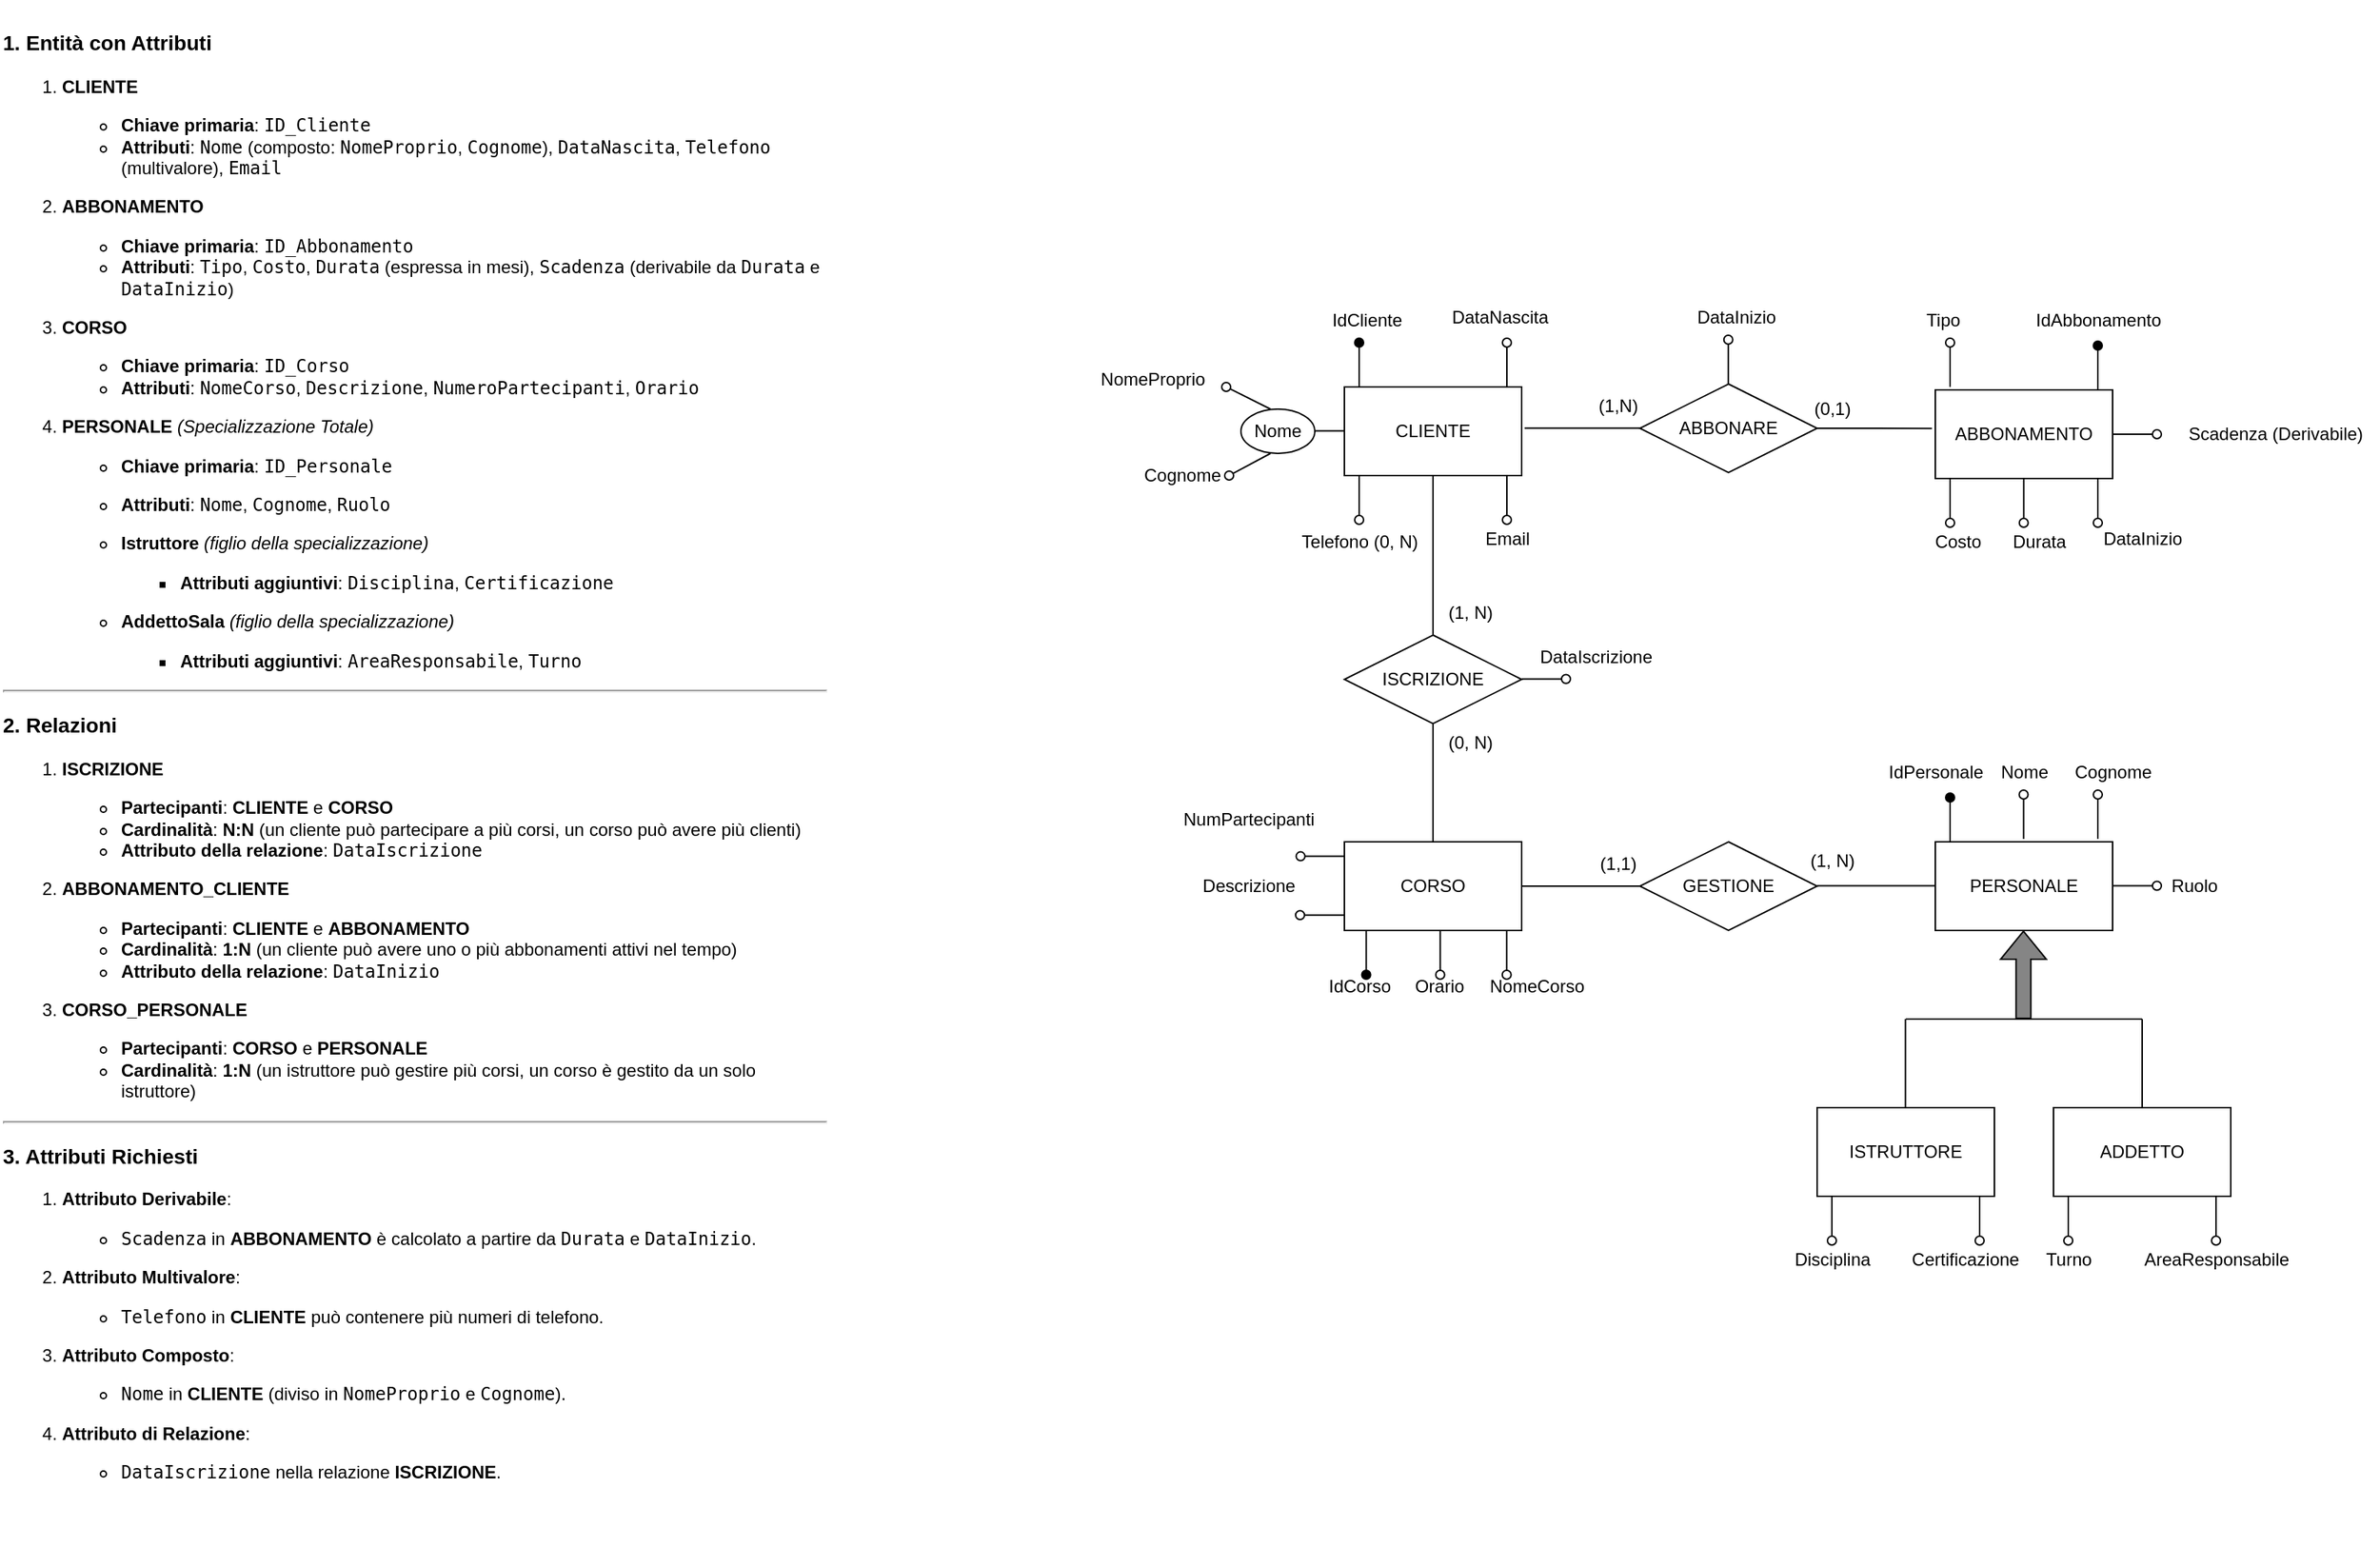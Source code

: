 <mxfile version="25.0.3">
  <diagram name="Pagina-1" id="2qj2GZJpzb1wbTNh-gF_">
    <mxGraphModel dx="2776" dy="1868" grid="1" gridSize="10" guides="1" tooltips="1" connect="1" arrows="1" fold="1" page="1" pageScale="1" pageWidth="827" pageHeight="1169" math="0" shadow="0">
      <root>
        <mxCell id="0" />
        <mxCell id="1" parent="0" />
        <mxCell id="TS1fgI1TGYpvE9dovKNg-1" value="CLIENTE" style="rounded=0;whiteSpace=wrap;html=1;" parent="1" vertex="1">
          <mxGeometry x="-120" y="192" width="120" height="60" as="geometry" />
        </mxCell>
        <mxCell id="TS1fgI1TGYpvE9dovKNg-2" value="&lt;div&gt;ABBONAMENTO&lt;/div&gt;" style="rounded=0;whiteSpace=wrap;html=1;" parent="1" vertex="1">
          <mxGeometry x="280" y="194" width="120" height="60" as="geometry" />
        </mxCell>
        <mxCell id="TS1fgI1TGYpvE9dovKNg-3" value="&lt;div&gt;CORSO&lt;/div&gt;" style="rounded=0;whiteSpace=wrap;html=1;" parent="1" vertex="1">
          <mxGeometry x="-120" y="500" width="120" height="60" as="geometry" />
        </mxCell>
        <mxCell id="TS1fgI1TGYpvE9dovKNg-4" value="PERSONALE" style="rounded=0;whiteSpace=wrap;html=1;" parent="1" vertex="1">
          <mxGeometry x="280" y="500" width="120" height="60" as="geometry" />
        </mxCell>
        <mxCell id="fKOpoRJPvV8tH2656EXo-1" value="" style="shape=flexArrow;endArrow=classic;html=1;rounded=0;fillColor=#858585;fillStyle=auto;strokeColor=default;gradientColor=none;" parent="1" edge="1">
          <mxGeometry width="50" height="50" relative="1" as="geometry">
            <mxPoint x="339.67" y="620" as="sourcePoint" />
            <mxPoint x="339.67" y="560" as="targetPoint" />
          </mxGeometry>
        </mxCell>
        <mxCell id="fKOpoRJPvV8tH2656EXo-3" value="" style="endArrow=none;html=1;rounded=0;" parent="1" edge="1">
          <mxGeometry width="50" height="50" relative="1" as="geometry">
            <mxPoint x="260" y="620" as="sourcePoint" />
            <mxPoint x="340" y="620" as="targetPoint" />
          </mxGeometry>
        </mxCell>
        <mxCell id="fKOpoRJPvV8tH2656EXo-4" value="" style="endArrow=none;html=1;rounded=0;" parent="1" edge="1">
          <mxGeometry width="50" height="50" relative="1" as="geometry">
            <mxPoint x="340" y="620" as="sourcePoint" />
            <mxPoint x="420" y="620" as="targetPoint" />
          </mxGeometry>
        </mxCell>
        <mxCell id="fKOpoRJPvV8tH2656EXo-7" value="" style="endArrow=oval;html=1;rounded=1;curved=0;strokeColor=default;strokeWidth=1;jumpStyle=none;endFill=1;" parent="1" edge="1">
          <mxGeometry width="50" height="50" relative="1" as="geometry">
            <mxPoint x="-110" y="192" as="sourcePoint" />
            <mxPoint x="-110" y="162" as="targetPoint" />
          </mxGeometry>
        </mxCell>
        <mxCell id="fKOpoRJPvV8tH2656EXo-11" value="&lt;div&gt;IdCliente&lt;/div&gt;" style="text;html=1;align=center;verticalAlign=middle;resizable=0;points=[];autosize=1;strokeColor=none;fillColor=none;" parent="1" vertex="1">
          <mxGeometry x="-140" y="132" width="70" height="30" as="geometry" />
        </mxCell>
        <mxCell id="fKOpoRJPvV8tH2656EXo-16" value="" style="endArrow=oval;html=1;rounded=1;curved=0;strokeColor=default;strokeWidth=1;jumpStyle=none;endFill=0;" parent="1" edge="1">
          <mxGeometry width="50" height="50" relative="1" as="geometry">
            <mxPoint x="-120" y="221.81" as="sourcePoint" />
            <mxPoint x="-150" y="221.81" as="targetPoint" />
          </mxGeometry>
        </mxCell>
        <mxCell id="fKOpoRJPvV8tH2656EXo-17" value="Nome" style="ellipse;whiteSpace=wrap;html=1;" parent="1" vertex="1">
          <mxGeometry x="-190" y="207" width="50" height="30" as="geometry" />
        </mxCell>
        <mxCell id="fKOpoRJPvV8tH2656EXo-18" value="" style="endArrow=oval;html=1;rounded=1;curved=0;strokeColor=default;strokeWidth=1;jumpStyle=none;endFill=0;" parent="1" edge="1">
          <mxGeometry width="50" height="50" relative="1" as="geometry">
            <mxPoint x="-170" y="207" as="sourcePoint" />
            <mxPoint x="-200" y="192" as="targetPoint" />
          </mxGeometry>
        </mxCell>
        <mxCell id="fKOpoRJPvV8tH2656EXo-19" value="NomeProprio" style="text;html=1;align=center;verticalAlign=middle;resizable=0;points=[];autosize=1;strokeColor=none;fillColor=none;" parent="1" vertex="1">
          <mxGeometry x="-300" y="172" width="100" height="30" as="geometry" />
        </mxCell>
        <mxCell id="fKOpoRJPvV8tH2656EXo-20" value="" style="endArrow=oval;html=1;rounded=1;curved=0;strokeColor=default;strokeWidth=1;jumpStyle=none;endFill=0;" parent="1" edge="1">
          <mxGeometry width="50" height="50" relative="1" as="geometry">
            <mxPoint x="-170" y="237" as="sourcePoint" />
            <mxPoint x="-198" y="252" as="targetPoint" />
          </mxGeometry>
        </mxCell>
        <mxCell id="fKOpoRJPvV8tH2656EXo-21" value="Cognome" style="text;html=1;align=center;verticalAlign=middle;resizable=0;points=[];autosize=1;strokeColor=none;fillColor=none;" parent="1" vertex="1">
          <mxGeometry x="-270" y="237" width="80" height="30" as="geometry" />
        </mxCell>
        <mxCell id="63A-T530-Y_BiI_bm_w9-2" value="&lt;h3&gt;&lt;strong&gt;1. Entità con Attributi&lt;/strong&gt;&lt;/h3&gt;&lt;ol&gt;&lt;li&gt;&lt;p&gt;&lt;strong&gt;CLIENTE&lt;/strong&gt;&lt;/p&gt;&lt;ul&gt;&lt;li&gt;&lt;strong&gt;Chiave primaria&lt;/strong&gt;: &lt;code&gt;ID_Cliente&lt;/code&gt;&lt;/li&gt;&lt;li&gt;&lt;strong&gt;Attributi&lt;/strong&gt;: &lt;code&gt;Nome&lt;/code&gt; (composto: &lt;code&gt;NomeProprio&lt;/code&gt;, &lt;code&gt;Cognome&lt;/code&gt;), &lt;code&gt;DataNascita&lt;/code&gt;, &lt;code&gt;Telefono&lt;/code&gt; (multivalore), &lt;code&gt;Email&lt;/code&gt;&lt;/li&gt;&lt;/ul&gt;&lt;/li&gt;&lt;li&gt;&lt;p&gt;&lt;strong&gt;ABBONAMENTO&lt;/strong&gt;&lt;/p&gt;&lt;ul&gt;&lt;li&gt;&lt;strong&gt;Chiave primaria&lt;/strong&gt;: &lt;code&gt;ID_Abbonamento&lt;/code&gt;&lt;/li&gt;&lt;li&gt;&lt;strong&gt;Attributi&lt;/strong&gt;: &lt;code&gt;Tipo&lt;/code&gt;, &lt;code&gt;Costo&lt;/code&gt;, &lt;code&gt;Durata&lt;/code&gt; (espressa in mesi), &lt;code&gt;Scadenza&lt;/code&gt; (derivabile da &lt;code&gt;Durata&lt;/code&gt; e &lt;code&gt;DataInizio&lt;/code&gt;)&lt;/li&gt;&lt;/ul&gt;&lt;/li&gt;&lt;li&gt;&lt;p&gt;&lt;strong&gt;CORSO&lt;/strong&gt;&lt;/p&gt;&lt;ul&gt;&lt;li&gt;&lt;strong&gt;Chiave primaria&lt;/strong&gt;: &lt;code&gt;ID_Corso&lt;/code&gt;&lt;/li&gt;&lt;li&gt;&lt;strong&gt;Attributi&lt;/strong&gt;: &lt;code&gt;NomeCorso&lt;/code&gt;, &lt;code&gt;Descrizione&lt;/code&gt;, &lt;code&gt;NumeroPartecipanti&lt;/code&gt;, &lt;code&gt;Orario&lt;/code&gt;&lt;/li&gt;&lt;/ul&gt;&lt;/li&gt;&lt;li&gt;&lt;p&gt;&lt;strong&gt;PERSONALE&lt;/strong&gt; &lt;em&gt;(Specializzazione Totale)&lt;/em&gt;&lt;/p&gt;&lt;ul&gt;&lt;li&gt;&lt;p&gt;&lt;strong&gt;Chiave primaria&lt;/strong&gt;: &lt;code&gt;ID_Personale&lt;/code&gt;&lt;/p&gt;&lt;/li&gt;&lt;li&gt;&lt;p&gt;&lt;strong&gt;Attributi&lt;/strong&gt;: &lt;code&gt;Nome&lt;/code&gt;, &lt;code&gt;Cognome&lt;/code&gt;, &lt;code&gt;Ruolo&lt;/code&gt;&lt;/p&gt;&lt;/li&gt;&lt;li&gt;&lt;p&gt;&lt;strong&gt;Istruttore&lt;/strong&gt; &lt;em&gt;(figlio della specializzazione)&lt;/em&gt;&lt;/p&gt;&lt;ul&gt;&lt;li&gt;&lt;strong&gt;Attributi aggiuntivi&lt;/strong&gt;: &lt;code&gt;Disciplina&lt;/code&gt;, &lt;code&gt;Certificazione&lt;/code&gt;&lt;/li&gt;&lt;/ul&gt;&lt;/li&gt;&lt;li&gt;&lt;p&gt;&lt;strong&gt;AddettoSala&lt;/strong&gt; &lt;em&gt;(figlio della specializzazione)&lt;/em&gt;&lt;/p&gt;&lt;ul&gt;&lt;li&gt;&lt;strong&gt;Attributi aggiuntivi&lt;/strong&gt;: &lt;code&gt;AreaResponsabile&lt;/code&gt;, &lt;code&gt;Turno&lt;/code&gt;&lt;/li&gt;&lt;/ul&gt;&lt;/li&gt;&lt;/ul&gt;&lt;/li&gt;&lt;/ol&gt;&lt;hr&gt;&lt;h3&gt;&lt;strong&gt;2. Relazioni&lt;/strong&gt;&lt;/h3&gt;&lt;ol&gt;&lt;li&gt;&lt;p&gt;&lt;strong&gt;ISCRIZIONE&lt;/strong&gt;&lt;/p&gt;&lt;ul&gt;&lt;li&gt;&lt;strong&gt;Partecipanti&lt;/strong&gt;: &lt;strong&gt;CLIENTE&lt;/strong&gt; e &lt;strong&gt;CORSO&lt;/strong&gt;&lt;/li&gt;&lt;li&gt;&lt;strong&gt;Cardinalità&lt;/strong&gt;: &lt;strong&gt;N:N&lt;/strong&gt; (un cliente può partecipare a più corsi, un corso può avere più clienti)&lt;/li&gt;&lt;li&gt;&lt;strong&gt;Attributo della relazione&lt;/strong&gt;: &lt;code&gt;DataIscrizione&lt;/code&gt;&lt;/li&gt;&lt;/ul&gt;&lt;/li&gt;&lt;li&gt;&lt;p&gt;&lt;strong&gt;ABBONAMENTO_CLIENTE&lt;/strong&gt;&lt;/p&gt;&lt;ul&gt;&lt;li&gt;&lt;strong&gt;Partecipanti&lt;/strong&gt;: &lt;strong&gt;CLIENTE&lt;/strong&gt; e &lt;strong&gt;ABBONAMENTO&lt;/strong&gt;&lt;/li&gt;&lt;li&gt;&lt;strong&gt;Cardinalità&lt;/strong&gt;: &lt;strong&gt;1:N&lt;/strong&gt; (un cliente può avere uno o più abbonamenti attivi nel tempo)&lt;/li&gt;&lt;li&gt;&lt;strong&gt;Attributo della relazione&lt;/strong&gt;: &lt;code&gt;DataInizio&lt;/code&gt;&lt;/li&gt;&lt;/ul&gt;&lt;/li&gt;&lt;li&gt;&lt;p&gt;&lt;strong&gt;CORSO_PERSONALE&lt;/strong&gt;&lt;/p&gt;&lt;ul&gt;&lt;li&gt;&lt;strong&gt;Partecipanti&lt;/strong&gt;: &lt;strong&gt;CORSO&lt;/strong&gt; e &lt;strong&gt;PERSONALE&lt;/strong&gt;&lt;/li&gt;&lt;li&gt;&lt;strong&gt;Cardinalità&lt;/strong&gt;: &lt;strong&gt;1:N&lt;/strong&gt; (un istruttore può gestire più corsi, un corso è gestito da un solo istruttore)&lt;/li&gt;&lt;/ul&gt;&lt;/li&gt;&lt;/ol&gt;&lt;hr&gt;&lt;h3&gt;&lt;strong&gt;3. Attributi Richiesti&lt;/strong&gt;&lt;/h3&gt;&lt;ol&gt;&lt;li&gt;&lt;p&gt;&lt;strong&gt;Attributo Derivabile&lt;/strong&gt;:&lt;/p&gt;&lt;ul&gt;&lt;li&gt;&lt;code&gt;Scadenza&lt;/code&gt; in &lt;strong&gt;ABBONAMENTO&lt;/strong&gt; è calcolato a partire da &lt;code&gt;Durata&lt;/code&gt; e &lt;code&gt;DataInizio&lt;/code&gt;.&lt;/li&gt;&lt;/ul&gt;&lt;/li&gt;&lt;li&gt;&lt;p&gt;&lt;strong&gt;Attributo Multivalore&lt;/strong&gt;:&lt;/p&gt;&lt;ul&gt;&lt;li&gt;&lt;code&gt;Telefono&lt;/code&gt; in &lt;strong&gt;CLIENTE&lt;/strong&gt; può contenere più numeri di telefono.&lt;/li&gt;&lt;/ul&gt;&lt;/li&gt;&lt;li&gt;&lt;p&gt;&lt;strong&gt;Attributo Composto&lt;/strong&gt;:&lt;/p&gt;&lt;ul&gt;&lt;li&gt;&lt;code&gt;Nome&lt;/code&gt; in &lt;strong&gt;CLIENTE&lt;/strong&gt; (diviso in &lt;code&gt;NomeProprio&lt;/code&gt; e &lt;code&gt;Cognome&lt;/code&gt;).&lt;/li&gt;&lt;/ul&gt;&lt;/li&gt;&lt;li&gt;&lt;p&gt;&lt;strong&gt;Attributo di Relazione&lt;/strong&gt;:&lt;/p&gt;&lt;ul&gt;&lt;li&gt;&lt;code&gt;DataIscrizione&lt;/code&gt; nella relazione &lt;strong&gt;ISCRIZIONE&lt;/strong&gt;.&lt;/li&gt;&lt;/ul&gt;&lt;/li&gt;&lt;/ol&gt;" style="text;whiteSpace=wrap;html=1;" vertex="1" parent="1">
          <mxGeometry x="-1030" y="-70" width="560" height="1060" as="geometry" />
        </mxCell>
        <mxCell id="63A-T530-Y_BiI_bm_w9-4" value="" style="endArrow=oval;html=1;rounded=1;curved=0;strokeColor=default;strokeWidth=1;jumpStyle=none;endFill=0;" edge="1" parent="1">
          <mxGeometry width="50" height="50" relative="1" as="geometry">
            <mxPoint x="-10" y="192" as="sourcePoint" />
            <mxPoint x="-10" y="162" as="targetPoint" />
          </mxGeometry>
        </mxCell>
        <mxCell id="63A-T530-Y_BiI_bm_w9-5" value="DataNascita" style="text;html=1;align=center;verticalAlign=middle;resizable=0;points=[];autosize=1;strokeColor=none;fillColor=none;" vertex="1" parent="1">
          <mxGeometry x="-60" y="130" width="90" height="30" as="geometry" />
        </mxCell>
        <mxCell id="63A-T530-Y_BiI_bm_w9-6" value="" style="endArrow=oval;html=1;rounded=1;curved=0;strokeColor=default;strokeWidth=1;jumpStyle=none;endFill=0;" edge="1" parent="1">
          <mxGeometry width="50" height="50" relative="1" as="geometry">
            <mxPoint x="-110" y="252" as="sourcePoint" />
            <mxPoint x="-110" y="282" as="targetPoint" />
          </mxGeometry>
        </mxCell>
        <mxCell id="63A-T530-Y_BiI_bm_w9-7" value="&lt;div&gt;Telefono (0, N)&lt;/div&gt;" style="text;html=1;align=center;verticalAlign=middle;resizable=0;points=[];autosize=1;strokeColor=none;fillColor=none;" vertex="1" parent="1">
          <mxGeometry x="-160" y="282" width="100" height="30" as="geometry" />
        </mxCell>
        <mxCell id="63A-T530-Y_BiI_bm_w9-8" value="" style="endArrow=oval;html=1;rounded=1;curved=0;strokeColor=default;strokeWidth=1;jumpStyle=none;endFill=0;" edge="1" parent="1">
          <mxGeometry width="50" height="50" relative="1" as="geometry">
            <mxPoint x="-10" y="252" as="sourcePoint" />
            <mxPoint x="-10" y="282" as="targetPoint" />
          </mxGeometry>
        </mxCell>
        <mxCell id="63A-T530-Y_BiI_bm_w9-9" value="&lt;div&gt;Email&lt;/div&gt;" style="text;html=1;align=center;verticalAlign=middle;resizable=0;points=[];autosize=1;strokeColor=none;fillColor=none;" vertex="1" parent="1">
          <mxGeometry x="-35" y="280" width="50" height="30" as="geometry" />
        </mxCell>
        <mxCell id="63A-T530-Y_BiI_bm_w9-10" value="" style="endArrow=oval;html=1;rounded=1;curved=0;strokeColor=default;strokeWidth=1;jumpStyle=none;endFill=1;" edge="1" parent="1">
          <mxGeometry width="50" height="50" relative="1" as="geometry">
            <mxPoint x="390" y="194" as="sourcePoint" />
            <mxPoint x="390" y="164" as="targetPoint" />
          </mxGeometry>
        </mxCell>
        <mxCell id="63A-T530-Y_BiI_bm_w9-11" value="" style="endArrow=oval;html=1;rounded=1;curved=0;strokeColor=default;strokeWidth=1;jumpStyle=none;endFill=0;" edge="1" parent="1">
          <mxGeometry width="50" height="50" relative="1" as="geometry">
            <mxPoint x="290" y="192" as="sourcePoint" />
            <mxPoint x="290" y="162" as="targetPoint" />
          </mxGeometry>
        </mxCell>
        <mxCell id="63A-T530-Y_BiI_bm_w9-12" value="IdAbbonamento" style="text;html=1;align=center;verticalAlign=middle;resizable=0;points=[];autosize=1;strokeColor=none;fillColor=none;" vertex="1" parent="1">
          <mxGeometry x="335" y="132" width="110" height="30" as="geometry" />
        </mxCell>
        <mxCell id="63A-T530-Y_BiI_bm_w9-13" value="Tipo" style="text;html=1;align=center;verticalAlign=middle;resizable=0;points=[];autosize=1;strokeColor=none;fillColor=none;" vertex="1" parent="1">
          <mxGeometry x="260" y="132" width="50" height="30" as="geometry" />
        </mxCell>
        <mxCell id="63A-T530-Y_BiI_bm_w9-14" value="" style="endArrow=oval;html=1;rounded=1;curved=0;strokeColor=default;strokeWidth=1;jumpStyle=none;endFill=0;" edge="1" parent="1">
          <mxGeometry width="50" height="50" relative="1" as="geometry">
            <mxPoint x="290" y="254" as="sourcePoint" />
            <mxPoint x="290" y="284" as="targetPoint" />
          </mxGeometry>
        </mxCell>
        <mxCell id="63A-T530-Y_BiI_bm_w9-15" value="Costo" style="text;html=1;align=center;verticalAlign=middle;resizable=0;points=[];autosize=1;strokeColor=none;fillColor=none;" vertex="1" parent="1">
          <mxGeometry x="270" y="282" width="50" height="30" as="geometry" />
        </mxCell>
        <mxCell id="63A-T530-Y_BiI_bm_w9-16" value="" style="endArrow=oval;html=1;rounded=1;curved=0;strokeColor=default;strokeWidth=1;jumpStyle=none;endFill=0;" edge="1" parent="1">
          <mxGeometry width="50" height="50" relative="1" as="geometry">
            <mxPoint x="339.85" y="254" as="sourcePoint" />
            <mxPoint x="339.85" y="284" as="targetPoint" />
          </mxGeometry>
        </mxCell>
        <mxCell id="63A-T530-Y_BiI_bm_w9-17" value="Durata" style="text;html=1;align=center;verticalAlign=middle;resizable=0;points=[];autosize=1;strokeColor=none;fillColor=none;" vertex="1" parent="1">
          <mxGeometry x="320" y="282" width="60" height="30" as="geometry" />
        </mxCell>
        <mxCell id="63A-T530-Y_BiI_bm_w9-18" value="" style="endArrow=oval;html=1;rounded=1;curved=0;strokeColor=default;strokeWidth=1;jumpStyle=none;endFill=0;" edge="1" parent="1">
          <mxGeometry width="50" height="50" relative="1" as="geometry">
            <mxPoint x="400" y="224" as="sourcePoint" />
            <mxPoint x="430" y="224" as="targetPoint" />
          </mxGeometry>
        </mxCell>
        <mxCell id="63A-T530-Y_BiI_bm_w9-19" value="Scadenza (Derivabile)" style="text;html=1;align=center;verticalAlign=middle;resizable=0;points=[];autosize=1;strokeColor=none;fillColor=none;" vertex="1" parent="1">
          <mxGeometry x="440" y="209" width="140" height="30" as="geometry" />
        </mxCell>
        <mxCell id="63A-T530-Y_BiI_bm_w9-20" value="" style="endArrow=oval;html=1;rounded=1;curved=0;strokeColor=default;strokeWidth=1;jumpStyle=none;endFill=0;" edge="1" parent="1">
          <mxGeometry width="50" height="50" relative="1" as="geometry">
            <mxPoint x="390.0" y="254" as="sourcePoint" />
            <mxPoint x="390.0" y="284" as="targetPoint" />
          </mxGeometry>
        </mxCell>
        <mxCell id="63A-T530-Y_BiI_bm_w9-21" value="DataInizio" style="text;html=1;align=center;verticalAlign=middle;resizable=0;points=[];autosize=1;strokeColor=none;fillColor=none;" vertex="1" parent="1">
          <mxGeometry x="380" y="280" width="80" height="30" as="geometry" />
        </mxCell>
        <mxCell id="63A-T530-Y_BiI_bm_w9-22" value="" style="endArrow=none;html=1;rounded=1;curved=0;strokeColor=default;strokeWidth=1;jumpStyle=none;endFill=0;startArrow=oval;startFill=1;" edge="1" parent="1">
          <mxGeometry width="50" height="50" relative="1" as="geometry">
            <mxPoint x="-105.23" y="590" as="sourcePoint" />
            <mxPoint x="-105.23" y="560" as="targetPoint" />
          </mxGeometry>
        </mxCell>
        <mxCell id="63A-T530-Y_BiI_bm_w9-23" value="&lt;div&gt;IdCorso&lt;/div&gt;" style="text;html=1;align=center;verticalAlign=middle;resizable=0;points=[];autosize=1;strokeColor=none;fillColor=none;" vertex="1" parent="1">
          <mxGeometry x="-145" y="583" width="70" height="30" as="geometry" />
        </mxCell>
        <mxCell id="63A-T530-Y_BiI_bm_w9-24" value="" style="endArrow=none;html=1;rounded=1;curved=0;strokeColor=default;strokeWidth=1;jumpStyle=none;endFill=0;startArrow=oval;startFill=0;" edge="1" parent="1">
          <mxGeometry width="50" height="50" relative="1" as="geometry">
            <mxPoint x="-10.14" y="590" as="sourcePoint" />
            <mxPoint x="-10.14" y="560" as="targetPoint" />
          </mxGeometry>
        </mxCell>
        <mxCell id="63A-T530-Y_BiI_bm_w9-25" value="NomeCorso" style="text;html=1;align=center;verticalAlign=middle;resizable=0;points=[];autosize=1;strokeColor=none;fillColor=none;" vertex="1" parent="1">
          <mxGeometry x="-35" y="583" width="90" height="30" as="geometry" />
        </mxCell>
        <mxCell id="63A-T530-Y_BiI_bm_w9-26" value="" style="endArrow=none;html=1;rounded=1;curved=0;strokeColor=default;strokeWidth=1;jumpStyle=none;endFill=0;startArrow=oval;startFill=0;" edge="1" parent="1">
          <mxGeometry width="50" height="50" relative="1" as="geometry">
            <mxPoint x="-150" y="549.65" as="sourcePoint" />
            <mxPoint x="-120" y="549.65" as="targetPoint" />
          </mxGeometry>
        </mxCell>
        <mxCell id="63A-T530-Y_BiI_bm_w9-27" value="Descrizione" style="text;html=1;align=center;verticalAlign=middle;resizable=0;points=[];autosize=1;strokeColor=none;fillColor=none;" vertex="1" parent="1">
          <mxGeometry x="-230" y="515" width="90" height="30" as="geometry" />
        </mxCell>
        <mxCell id="63A-T530-Y_BiI_bm_w9-28" value="" style="endArrow=oval;html=1;rounded=1;curved=0;strokeColor=default;strokeWidth=1;jumpStyle=none;endFill=0;" edge="1" parent="1">
          <mxGeometry width="50" height="50" relative="1" as="geometry">
            <mxPoint x="-120.0" y="509.79" as="sourcePoint" />
            <mxPoint x="-149.66" y="509.79" as="targetPoint" />
          </mxGeometry>
        </mxCell>
        <mxCell id="63A-T530-Y_BiI_bm_w9-29" value="NumPartecipanti" style="text;html=1;align=center;verticalAlign=middle;resizable=0;points=[];autosize=1;strokeColor=none;fillColor=none;" vertex="1" parent="1">
          <mxGeometry x="-240" y="470" width="110" height="30" as="geometry" />
        </mxCell>
        <mxCell id="63A-T530-Y_BiI_bm_w9-30" value="" style="endArrow=none;html=1;rounded=1;curved=0;strokeColor=default;strokeWidth=1;jumpStyle=none;endFill=0;startArrow=oval;startFill=0;" edge="1" parent="1">
          <mxGeometry width="50" height="50" relative="1" as="geometry">
            <mxPoint x="-55.14" y="590" as="sourcePoint" />
            <mxPoint x="-55.14" y="560" as="targetPoint" />
          </mxGeometry>
        </mxCell>
        <mxCell id="63A-T530-Y_BiI_bm_w9-31" value="Orario" style="text;html=1;align=center;verticalAlign=middle;resizable=0;points=[];autosize=1;strokeColor=none;fillColor=none;" vertex="1" parent="1">
          <mxGeometry x="-86" y="583" width="60" height="30" as="geometry" />
        </mxCell>
        <mxCell id="63A-T530-Y_BiI_bm_w9-32" value="" style="endArrow=oval;html=1;rounded=1;curved=0;strokeColor=default;strokeWidth=1;jumpStyle=none;endFill=1;" edge="1" parent="1">
          <mxGeometry width="50" height="50" relative="1" as="geometry">
            <mxPoint x="290" y="500" as="sourcePoint" />
            <mxPoint x="290" y="470" as="targetPoint" />
          </mxGeometry>
        </mxCell>
        <mxCell id="63A-T530-Y_BiI_bm_w9-33" value="IdPersonale" style="text;html=1;align=center;verticalAlign=middle;resizable=0;points=[];autosize=1;strokeColor=none;fillColor=none;" vertex="1" parent="1">
          <mxGeometry x="235" y="438" width="90" height="30" as="geometry" />
        </mxCell>
        <mxCell id="63A-T530-Y_BiI_bm_w9-34" value="" style="endArrow=oval;html=1;rounded=1;curved=0;strokeColor=default;strokeWidth=1;jumpStyle=none;endFill=0;" edge="1" parent="1">
          <mxGeometry width="50" height="50" relative="1" as="geometry">
            <mxPoint x="339.77" y="498" as="sourcePoint" />
            <mxPoint x="339.77" y="468" as="targetPoint" />
          </mxGeometry>
        </mxCell>
        <mxCell id="63A-T530-Y_BiI_bm_w9-35" value="Nome" style="text;html=1;align=center;verticalAlign=middle;resizable=0;points=[];autosize=1;strokeColor=none;fillColor=none;" vertex="1" parent="1">
          <mxGeometry x="310" y="438" width="60" height="30" as="geometry" />
        </mxCell>
        <mxCell id="63A-T530-Y_BiI_bm_w9-36" value="" style="endArrow=oval;html=1;rounded=1;curved=0;strokeColor=default;strokeWidth=1;jumpStyle=none;endFill=0;" edge="1" parent="1">
          <mxGeometry width="50" height="50" relative="1" as="geometry">
            <mxPoint x="390" y="498" as="sourcePoint" />
            <mxPoint x="390" y="468" as="targetPoint" />
          </mxGeometry>
        </mxCell>
        <mxCell id="63A-T530-Y_BiI_bm_w9-37" value="Cognome" style="text;html=1;align=center;verticalAlign=middle;resizable=0;points=[];autosize=1;strokeColor=none;fillColor=none;" vertex="1" parent="1">
          <mxGeometry x="360" y="438" width="80" height="30" as="geometry" />
        </mxCell>
        <mxCell id="63A-T530-Y_BiI_bm_w9-38" value="" style="endArrow=oval;html=1;rounded=1;curved=0;strokeColor=default;strokeWidth=1;jumpStyle=none;endFill=0;" edge="1" parent="1">
          <mxGeometry width="50" height="50" relative="1" as="geometry">
            <mxPoint x="400" y="529.77" as="sourcePoint" />
            <mxPoint x="430" y="529.77" as="targetPoint" />
          </mxGeometry>
        </mxCell>
        <mxCell id="63A-T530-Y_BiI_bm_w9-39" value="Ruolo" style="text;html=1;align=center;verticalAlign=middle;resizable=0;points=[];autosize=1;strokeColor=none;fillColor=none;" vertex="1" parent="1">
          <mxGeometry x="430" y="515" width="50" height="30" as="geometry" />
        </mxCell>
        <mxCell id="63A-T530-Y_BiI_bm_w9-40" value="ISTRUTTORE" style="rounded=0;whiteSpace=wrap;html=1;" vertex="1" parent="1">
          <mxGeometry x="200" y="680" width="120" height="60" as="geometry" />
        </mxCell>
        <mxCell id="63A-T530-Y_BiI_bm_w9-41" value="ADDETTO" style="rounded=0;whiteSpace=wrap;html=1;" vertex="1" parent="1">
          <mxGeometry x="360" y="680" width="120" height="60" as="geometry" />
        </mxCell>
        <mxCell id="63A-T530-Y_BiI_bm_w9-42" value="" style="endArrow=none;html=1;rounded=0;exitX=0.5;exitY=0;exitDx=0;exitDy=0;" edge="1" parent="1" source="63A-T530-Y_BiI_bm_w9-41">
          <mxGeometry width="50" height="50" relative="1" as="geometry">
            <mxPoint x="370" y="670" as="sourcePoint" />
            <mxPoint x="420" y="620" as="targetPoint" />
          </mxGeometry>
        </mxCell>
        <mxCell id="63A-T530-Y_BiI_bm_w9-43" value="" style="endArrow=none;html=1;rounded=0;exitX=0.5;exitY=0;exitDx=0;exitDy=0;" edge="1" parent="1">
          <mxGeometry width="50" height="50" relative="1" as="geometry">
            <mxPoint x="259.78" y="680" as="sourcePoint" />
            <mxPoint x="259.78" y="620" as="targetPoint" />
          </mxGeometry>
        </mxCell>
        <mxCell id="63A-T530-Y_BiI_bm_w9-44" value="" style="endArrow=oval;html=1;rounded=1;curved=0;strokeColor=default;strokeWidth=1;jumpStyle=none;endFill=0;" edge="1" parent="1">
          <mxGeometry width="50" height="50" relative="1" as="geometry">
            <mxPoint x="210" y="740" as="sourcePoint" />
            <mxPoint x="210" y="770" as="targetPoint" />
          </mxGeometry>
        </mxCell>
        <mxCell id="63A-T530-Y_BiI_bm_w9-45" value="Disciplina" style="text;html=1;align=center;verticalAlign=middle;resizable=0;points=[];autosize=1;strokeColor=none;fillColor=none;" vertex="1" parent="1">
          <mxGeometry x="175" y="768" width="70" height="30" as="geometry" />
        </mxCell>
        <mxCell id="63A-T530-Y_BiI_bm_w9-47" value="" style="endArrow=oval;html=1;rounded=1;curved=0;strokeColor=default;strokeWidth=1;jumpStyle=none;endFill=0;" edge="1" parent="1">
          <mxGeometry width="50" height="50" relative="1" as="geometry">
            <mxPoint x="310" y="740" as="sourcePoint" />
            <mxPoint x="310" y="770" as="targetPoint" />
          </mxGeometry>
        </mxCell>
        <mxCell id="63A-T530-Y_BiI_bm_w9-48" value="Certificazione" style="text;html=1;align=center;verticalAlign=middle;resizable=0;points=[];autosize=1;strokeColor=none;fillColor=none;" vertex="1" parent="1">
          <mxGeometry x="250" y="768" width="100" height="30" as="geometry" />
        </mxCell>
        <mxCell id="63A-T530-Y_BiI_bm_w9-49" value="" style="endArrow=oval;html=1;rounded=1;curved=0;strokeColor=default;strokeWidth=1;jumpStyle=none;endFill=0;" edge="1" parent="1">
          <mxGeometry width="50" height="50" relative="1" as="geometry">
            <mxPoint x="370" y="740" as="sourcePoint" />
            <mxPoint x="370" y="770" as="targetPoint" />
          </mxGeometry>
        </mxCell>
        <mxCell id="63A-T530-Y_BiI_bm_w9-50" value="Turno" style="text;html=1;align=center;verticalAlign=middle;resizable=0;points=[];autosize=1;strokeColor=none;fillColor=none;" vertex="1" parent="1">
          <mxGeometry x="345" y="768" width="50" height="30" as="geometry" />
        </mxCell>
        <mxCell id="63A-T530-Y_BiI_bm_w9-51" value="" style="endArrow=oval;html=1;rounded=1;curved=0;strokeColor=default;strokeWidth=1;jumpStyle=none;endFill=0;" edge="1" parent="1">
          <mxGeometry width="50" height="50" relative="1" as="geometry">
            <mxPoint x="470" y="740" as="sourcePoint" />
            <mxPoint x="470" y="770" as="targetPoint" />
          </mxGeometry>
        </mxCell>
        <mxCell id="63A-T530-Y_BiI_bm_w9-52" value="AreaResponsabile" style="text;html=1;align=center;verticalAlign=middle;resizable=0;points=[];autosize=1;strokeColor=none;fillColor=none;" vertex="1" parent="1">
          <mxGeometry x="410" y="768" width="120" height="30" as="geometry" />
        </mxCell>
        <mxCell id="63A-T530-Y_BiI_bm_w9-53" value="ISCRIZIONE" style="rhombus;whiteSpace=wrap;html=1;" vertex="1" parent="1">
          <mxGeometry x="-120" y="360" width="120" height="60" as="geometry" />
        </mxCell>
        <mxCell id="63A-T530-Y_BiI_bm_w9-54" value="" style="endArrow=none;html=1;rounded=0;exitX=0.5;exitY=0;exitDx=0;exitDy=0;" edge="1" parent="1" source="TS1fgI1TGYpvE9dovKNg-3">
          <mxGeometry width="50" height="50" relative="1" as="geometry">
            <mxPoint x="-110" y="470" as="sourcePoint" />
            <mxPoint x="-60" y="420" as="targetPoint" />
          </mxGeometry>
        </mxCell>
        <mxCell id="63A-T530-Y_BiI_bm_w9-55" value="" style="endArrow=none;html=1;rounded=0;exitX=0.5;exitY=0;exitDx=0;exitDy=0;entryX=0.5;entryY=1;entryDx=0;entryDy=0;" edge="1" parent="1" target="TS1fgI1TGYpvE9dovKNg-1">
          <mxGeometry width="50" height="50" relative="1" as="geometry">
            <mxPoint x="-60" y="360" as="sourcePoint" />
            <mxPoint x="-60" y="280" as="targetPoint" />
          </mxGeometry>
        </mxCell>
        <mxCell id="63A-T530-Y_BiI_bm_w9-56" value="(1, N)" style="text;html=1;align=center;verticalAlign=middle;resizable=0;points=[];autosize=1;strokeColor=none;fillColor=none;" vertex="1" parent="1">
          <mxGeometry x="-60" y="330" width="50" height="30" as="geometry" />
        </mxCell>
        <mxCell id="63A-T530-Y_BiI_bm_w9-57" value="(0, N)" style="text;html=1;align=center;verticalAlign=middle;resizable=0;points=[];autosize=1;strokeColor=none;fillColor=none;" vertex="1" parent="1">
          <mxGeometry x="-60" y="418" width="50" height="30" as="geometry" />
        </mxCell>
        <mxCell id="63A-T530-Y_BiI_bm_w9-58" value="" style="endArrow=oval;html=1;rounded=1;curved=0;strokeColor=default;strokeWidth=1;jumpStyle=none;endFill=0;" edge="1" parent="1">
          <mxGeometry width="50" height="50" relative="1" as="geometry">
            <mxPoint y="389.75" as="sourcePoint" />
            <mxPoint x="30" y="389.75" as="targetPoint" />
          </mxGeometry>
        </mxCell>
        <mxCell id="63A-T530-Y_BiI_bm_w9-59" value="DataIscrizione" style="text;html=1;align=center;verticalAlign=middle;resizable=0;points=[];autosize=1;strokeColor=none;fillColor=none;" vertex="1" parent="1">
          <mxGeometry y="360" width="100" height="30" as="geometry" />
        </mxCell>
        <mxCell id="63A-T530-Y_BiI_bm_w9-60" value="ABBONARE" style="rhombus;whiteSpace=wrap;html=1;" vertex="1" parent="1">
          <mxGeometry x="80" y="190" width="120" height="60" as="geometry" />
        </mxCell>
        <mxCell id="63A-T530-Y_BiI_bm_w9-64" value="" style="endArrow=none;html=1;rounded=0;exitX=-0.019;exitY=0.435;exitDx=0;exitDy=0;exitPerimeter=0;" edge="1" parent="1" source="TS1fgI1TGYpvE9dovKNg-2">
          <mxGeometry width="50" height="50" relative="1" as="geometry">
            <mxPoint x="150" y="270" as="sourcePoint" />
            <mxPoint x="200" y="220" as="targetPoint" />
          </mxGeometry>
        </mxCell>
        <mxCell id="63A-T530-Y_BiI_bm_w9-65" value="" style="endArrow=none;html=1;rounded=0;exitX=-0.019;exitY=0.435;exitDx=0;exitDy=0;exitPerimeter=0;" edge="1" parent="1">
          <mxGeometry width="50" height="50" relative="1" as="geometry">
            <mxPoint x="80" y="219.87" as="sourcePoint" />
            <mxPoint x="2" y="219.87" as="targetPoint" />
          </mxGeometry>
        </mxCell>
        <mxCell id="63A-T530-Y_BiI_bm_w9-66" value="(0,1)" style="text;html=1;align=center;verticalAlign=middle;resizable=0;points=[];autosize=1;strokeColor=none;fillColor=none;" vertex="1" parent="1">
          <mxGeometry x="185" y="192" width="50" height="30" as="geometry" />
        </mxCell>
        <mxCell id="63A-T530-Y_BiI_bm_w9-67" value="(1,N)" style="text;html=1;align=center;verticalAlign=middle;resizable=0;points=[];autosize=1;strokeColor=none;fillColor=none;" vertex="1" parent="1">
          <mxGeometry x="40" y="190" width="50" height="30" as="geometry" />
        </mxCell>
        <mxCell id="63A-T530-Y_BiI_bm_w9-68" value="GESTIONE" style="rhombus;whiteSpace=wrap;html=1;" vertex="1" parent="1">
          <mxGeometry x="80" y="500" width="120" height="60" as="geometry" />
        </mxCell>
        <mxCell id="63A-T530-Y_BiI_bm_w9-69" value="" style="endArrow=none;html=1;rounded=0;exitX=1;exitY=0.5;exitDx=0;exitDy=0;" edge="1" parent="1" source="TS1fgI1TGYpvE9dovKNg-3">
          <mxGeometry width="50" height="50" relative="1" as="geometry">
            <mxPoint x="30" y="580" as="sourcePoint" />
            <mxPoint x="80" y="530" as="targetPoint" />
          </mxGeometry>
        </mxCell>
        <mxCell id="63A-T530-Y_BiI_bm_w9-70" value="" style="endArrow=none;html=1;rounded=0;exitX=1;exitY=0.5;exitDx=0;exitDy=0;" edge="1" parent="1">
          <mxGeometry width="50" height="50" relative="1" as="geometry">
            <mxPoint x="200" y="529.81" as="sourcePoint" />
            <mxPoint x="280" y="529.81" as="targetPoint" />
          </mxGeometry>
        </mxCell>
        <mxCell id="63A-T530-Y_BiI_bm_w9-71" value="(1,1)" style="text;html=1;align=center;verticalAlign=middle;resizable=0;points=[];autosize=1;strokeColor=none;fillColor=none;" vertex="1" parent="1">
          <mxGeometry x="40" y="500" width="50" height="30" as="geometry" />
        </mxCell>
        <mxCell id="63A-T530-Y_BiI_bm_w9-72" value="" style="endArrow=oval;html=1;rounded=1;curved=0;strokeColor=default;strokeWidth=1;jumpStyle=none;endFill=0;" edge="1" parent="1">
          <mxGeometry width="50" height="50" relative="1" as="geometry">
            <mxPoint x="139.87" y="190" as="sourcePoint" />
            <mxPoint x="139.87" y="160" as="targetPoint" />
          </mxGeometry>
        </mxCell>
        <mxCell id="63A-T530-Y_BiI_bm_w9-73" value="DataInizio" style="text;html=1;align=center;verticalAlign=middle;resizable=0;points=[];autosize=1;strokeColor=none;fillColor=none;" vertex="1" parent="1">
          <mxGeometry x="105" y="130" width="80" height="30" as="geometry" />
        </mxCell>
        <mxCell id="63A-T530-Y_BiI_bm_w9-74" value="(1, N)" style="text;html=1;align=center;verticalAlign=middle;resizable=0;points=[];autosize=1;strokeColor=none;fillColor=none;" vertex="1" parent="1">
          <mxGeometry x="185" y="498" width="50" height="30" as="geometry" />
        </mxCell>
      </root>
    </mxGraphModel>
  </diagram>
</mxfile>
